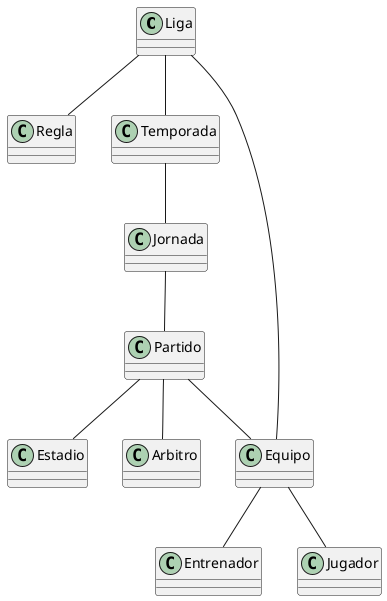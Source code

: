 @startuml
class Liga
class Regla
class Temporada
class Equipo
class Entrenador
class Jugador
class Jornada
class Partido
class Estadio
class Arbitro

' Relaciones entre entidades
Liga -- Regla
Liga -- Equipo
Liga -- Temporada
Temporada -- Jornada
Jornada -- Partido
Partido -- Equipo
Partido -- Estadio
Partido -- Arbitro
Equipo -- Entrenador
Equipo -- Jugador
@enduml
